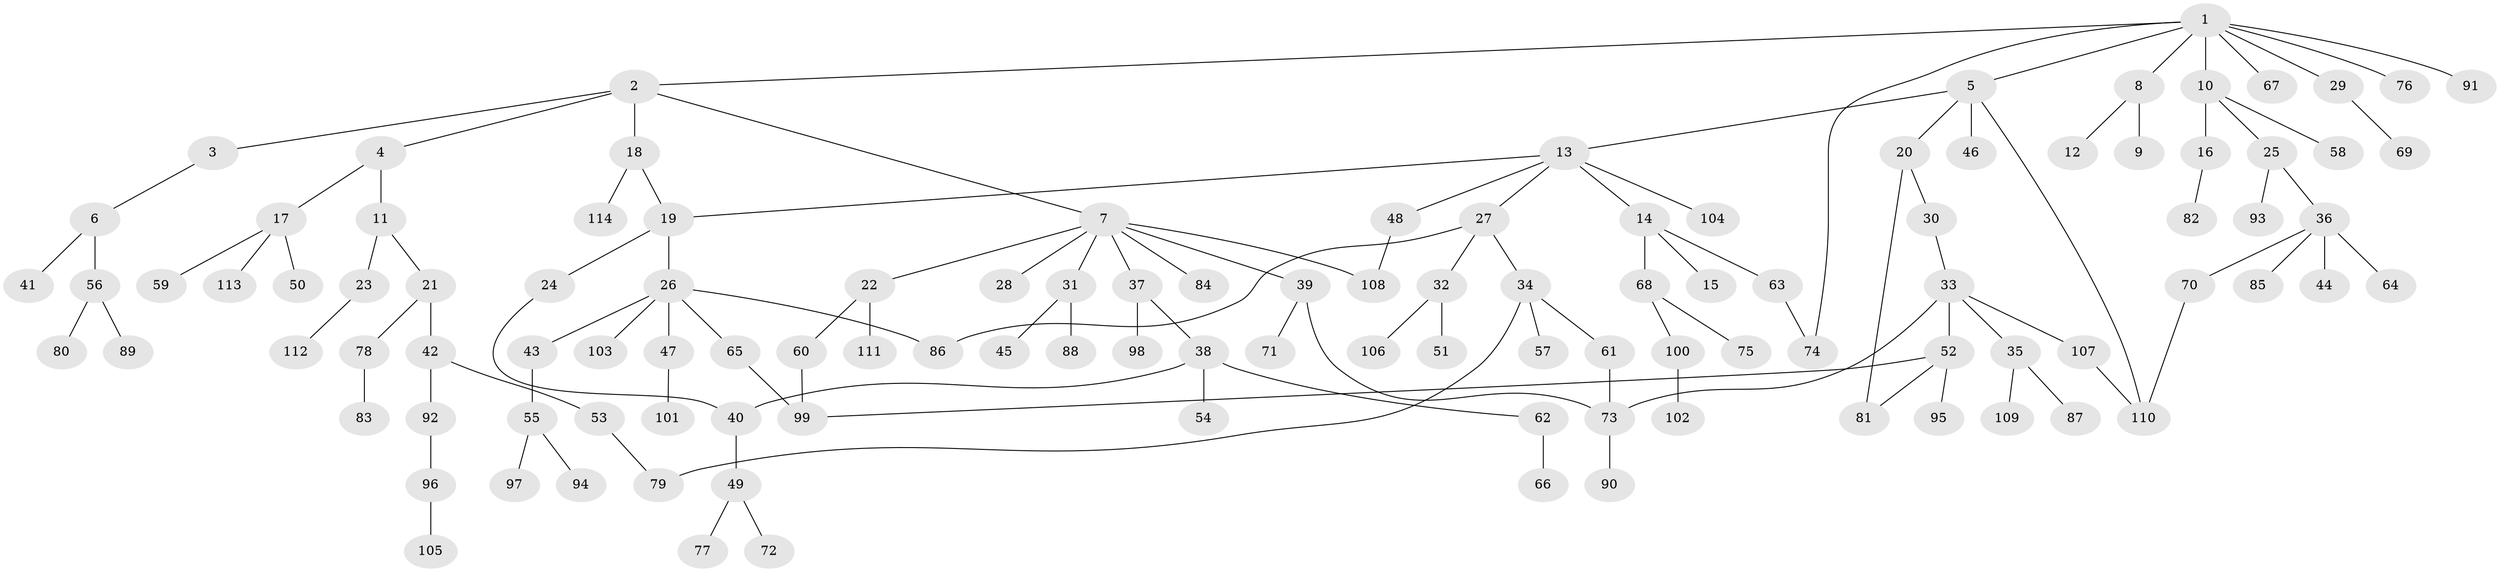 // Generated by graph-tools (version 1.1) at 2025/10/02/27/25 16:10:55]
// undirected, 114 vertices, 126 edges
graph export_dot {
graph [start="1"]
  node [color=gray90,style=filled];
  1;
  2;
  3;
  4;
  5;
  6;
  7;
  8;
  9;
  10;
  11;
  12;
  13;
  14;
  15;
  16;
  17;
  18;
  19;
  20;
  21;
  22;
  23;
  24;
  25;
  26;
  27;
  28;
  29;
  30;
  31;
  32;
  33;
  34;
  35;
  36;
  37;
  38;
  39;
  40;
  41;
  42;
  43;
  44;
  45;
  46;
  47;
  48;
  49;
  50;
  51;
  52;
  53;
  54;
  55;
  56;
  57;
  58;
  59;
  60;
  61;
  62;
  63;
  64;
  65;
  66;
  67;
  68;
  69;
  70;
  71;
  72;
  73;
  74;
  75;
  76;
  77;
  78;
  79;
  80;
  81;
  82;
  83;
  84;
  85;
  86;
  87;
  88;
  89;
  90;
  91;
  92;
  93;
  94;
  95;
  96;
  97;
  98;
  99;
  100;
  101;
  102;
  103;
  104;
  105;
  106;
  107;
  108;
  109;
  110;
  111;
  112;
  113;
  114;
  1 -- 2;
  1 -- 5;
  1 -- 8;
  1 -- 10;
  1 -- 29;
  1 -- 67;
  1 -- 76;
  1 -- 91;
  1 -- 74;
  2 -- 3;
  2 -- 4;
  2 -- 7;
  2 -- 18;
  3 -- 6;
  4 -- 11;
  4 -- 17;
  5 -- 13;
  5 -- 20;
  5 -- 46;
  5 -- 110;
  6 -- 41;
  6 -- 56;
  7 -- 22;
  7 -- 28;
  7 -- 31;
  7 -- 37;
  7 -- 39;
  7 -- 84;
  7 -- 108;
  8 -- 9;
  8 -- 12;
  10 -- 16;
  10 -- 25;
  10 -- 58;
  11 -- 21;
  11 -- 23;
  13 -- 14;
  13 -- 19;
  13 -- 27;
  13 -- 48;
  13 -- 104;
  14 -- 15;
  14 -- 63;
  14 -- 68;
  16 -- 82;
  17 -- 50;
  17 -- 59;
  17 -- 113;
  18 -- 114;
  18 -- 19;
  19 -- 24;
  19 -- 26;
  20 -- 30;
  20 -- 81;
  21 -- 42;
  21 -- 78;
  22 -- 60;
  22 -- 111;
  23 -- 112;
  24 -- 40;
  25 -- 36;
  25 -- 93;
  26 -- 43;
  26 -- 47;
  26 -- 65;
  26 -- 103;
  26 -- 86;
  27 -- 32;
  27 -- 34;
  27 -- 86;
  29 -- 69;
  30 -- 33;
  31 -- 45;
  31 -- 88;
  32 -- 51;
  32 -- 106;
  33 -- 35;
  33 -- 52;
  33 -- 107;
  33 -- 73;
  34 -- 57;
  34 -- 61;
  34 -- 79;
  35 -- 87;
  35 -- 109;
  36 -- 44;
  36 -- 64;
  36 -- 70;
  36 -- 85;
  37 -- 38;
  37 -- 98;
  38 -- 40;
  38 -- 54;
  38 -- 62;
  39 -- 71;
  39 -- 73;
  40 -- 49;
  42 -- 53;
  42 -- 92;
  43 -- 55;
  47 -- 101;
  48 -- 108;
  49 -- 72;
  49 -- 77;
  52 -- 81;
  52 -- 95;
  52 -- 99;
  53 -- 79;
  55 -- 94;
  55 -- 97;
  56 -- 80;
  56 -- 89;
  60 -- 99;
  61 -- 73;
  62 -- 66;
  63 -- 74;
  65 -- 99;
  68 -- 75;
  68 -- 100;
  70 -- 110;
  73 -- 90;
  78 -- 83;
  92 -- 96;
  96 -- 105;
  100 -- 102;
  107 -- 110;
}
